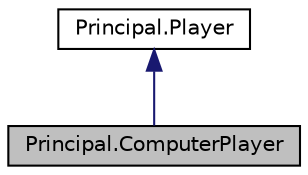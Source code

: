 digraph "Principal.ComputerPlayer"
{
  edge [fontname="Helvetica",fontsize="10",labelfontname="Helvetica",labelfontsize="10"];
  node [fontname="Helvetica",fontsize="10",shape=record];
  Node1 [label="Principal.ComputerPlayer",height=0.2,width=0.4,color="black", fillcolor="grey75", style="filled", fontcolor="black"];
  Node2 -> Node1 [dir="back",color="midnightblue",fontsize="10",style="solid",fontname="Helvetica"];
  Node2 [label="Principal.Player",height=0.2,width=0.4,color="black", fillcolor="white", style="filled",URL="$class_principal_1_1_player.html",tooltip="Creates a player and stores there name for both human and AI player upon further implementation. "];
}

